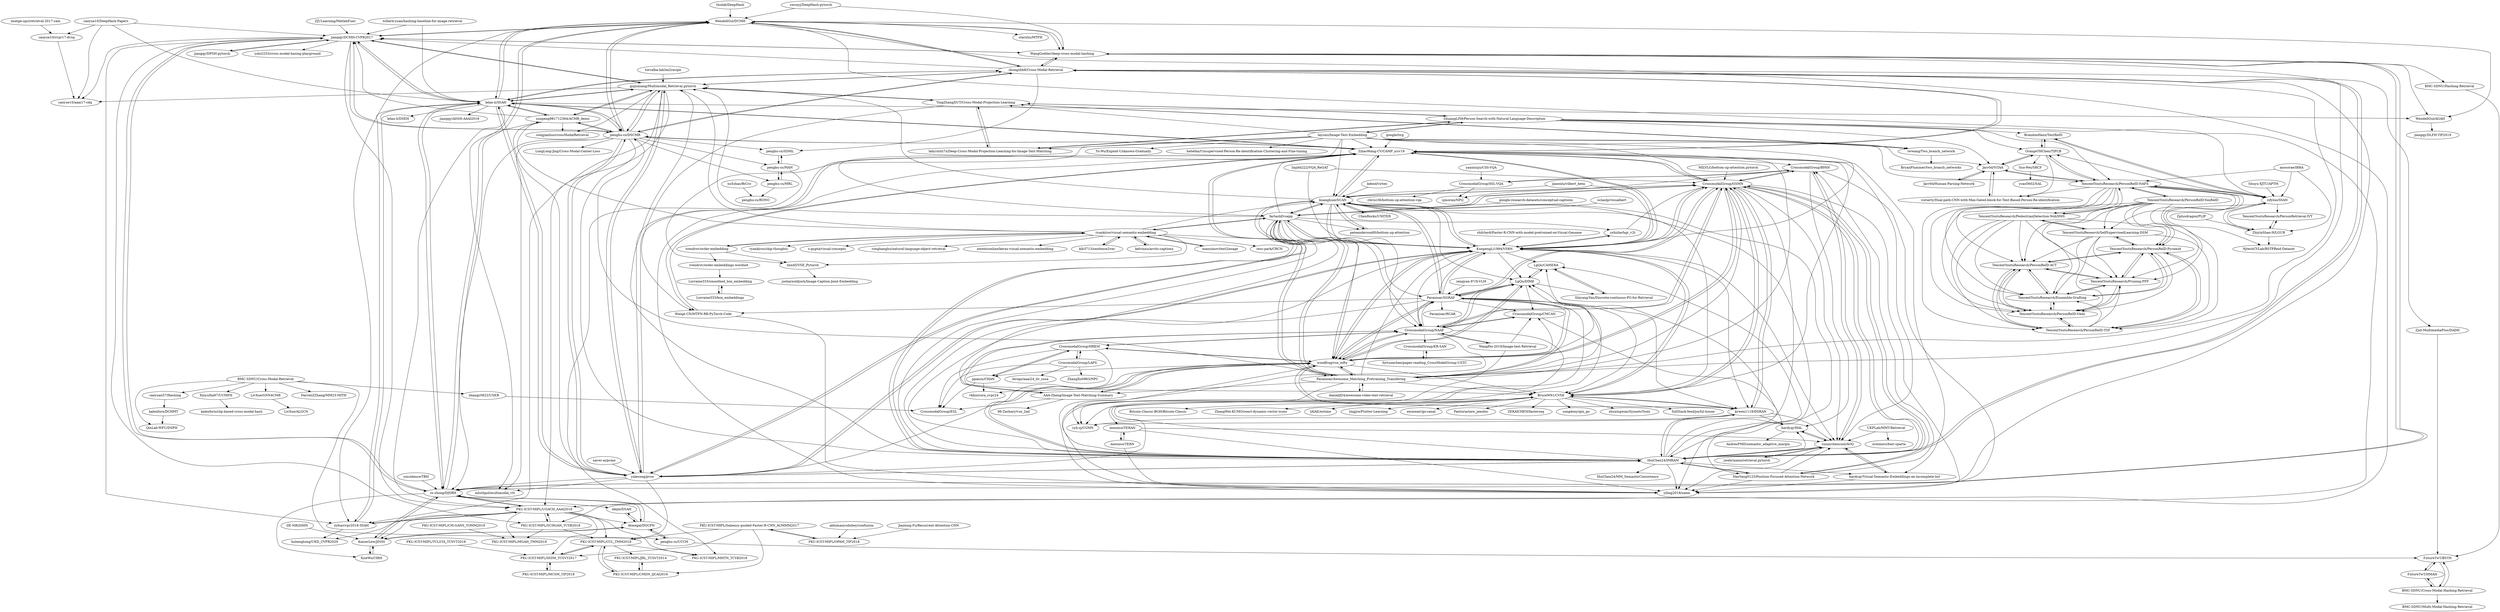 digraph G {
"WendellGul/DCMH" -> "jiangqy/DCMH-CVPR2017"
"WendellGul/DCMH" -> "WangGodder/deep-cross-modal-hashing"
"WendellGul/DCMH" -> "lelan-li/SSAH"
"WendellGul/DCMH" -> "zs-zhong/DJSRH"
"WendellGul/DCMH" -> "WendellGul/AGAH"
"WendellGul/DCMH" -> "zyfsa/cvpr2018-SSAH"
"WendellGul/DCMH" -> "starxliu/MTFH" ["e"=1]
"WendellGul/DCMH" -> "zhongzhh8/Cross-Modal-Retrieval"
"WendellGul/DCMH" -> "penghu-cs/DSCMR"
"WendellGul/DCMH" -> "PKU-ICST-MIPL/SCHGAN_TCYB2018"
"WendellGul/DCMH" -> "PKU-ICST-MIPL/UGACH_AAAI2018"
"abhimanyudubey/confusion" -> "PKU-ICST-MIPL/OPAM_TIP2018" ["e"=1]
"thulab/DeepHash" -> "WendellGul/DCMH" ["e"=1]
"lwwang/Two_branch_network" -> "BryanPlummer/two_branch_networks"
"lwwang/Two_branch_network" -> "YingZhangDUT/Cross-Modal-Projection-Learning"
"kuanghuei/SCAN" -> "fartashf/vsepp"
"kuanghuei/SCAN" -> "KunpengLi1994/VSRN"
"kuanghuei/SCAN" -> "CrossmodalGroup/GSMN"
"kuanghuei/SCAN" -> "Paranioar/SGRAF"
"kuanghuei/SCAN" -> "Paranioar/Awesome_Matching_Pretraining_Transfering"
"kuanghuei/SCAN" -> "woodfrog/vse_infty"
"kuanghuei/SCAN" -> "peteanderson80/bottom-up-attention" ["e"=1]
"kuanghuei/SCAN" -> "ZihaoWang-CV/CAMP_iccv19"
"kuanghuei/SCAN" -> "HuiChen24/IMRAM"
"kuanghuei/SCAN" -> "BruceW91/CVSE"
"kuanghuei/SCAN" -> "gujiuxiang/Multimodal_Retrieval.pytorch"
"kuanghuei/SCAN" -> "CrossmodalGroup/NAAF"
"kuanghuei/SCAN" -> "HaoYang0123/Position-Focused-Attention-Network"
"kuanghuei/SCAN" -> "LgQu/DIME"
"kuanghuei/SCAN" -> "ChenRocks/UNITER" ["e"=1]
"google/tirg" -> "ZihaoWang-CV/CAMP_iccv19" ["e"=1]
"willard-yuan/hashing-baseline-for-image-retrieval" -> "jiangqy/DCMH-CVPR2017" ["e"=1]
"willard-yuan/hashing-baseline-for-image-retrieval" -> "lelan-li/SSAH" ["e"=1]
"layumi/Image-Text-Embedding" -> "ShuangLI59/Person-Search-with-Natural-Language-Description"
"layumi/Image-Text-Embedding" -> "YingZhangDUT/Cross-Modal-Projection-Learning"
"layumi/Image-Text-Embedding" -> "Jarr0d/ViTAA"
"layumi/Image-Text-Embedding" -> "kuanghuei/SCAN"
"layumi/Image-Text-Embedding" -> "TencentYoutuResearch/PersonReID-NAFS"
"layumi/Image-Text-Embedding" -> "ZihaoWang-CV/CAMP_iccv19"
"layumi/Image-Text-Embedding" -> "lwwang/Two_branch_network"
"layumi/Image-Text-Embedding" -> "fartashf/vsepp"
"layumi/Image-Text-Embedding" -> "Yu-Wu/Exploit-Unknown-Gradually" ["e"=1]
"layumi/Image-Text-Embedding" -> "hehefan/Unsupervised-Person-Re-identification-Clustering-and-Fine-tuning" ["e"=1]
"layumi/Image-Text-Embedding" -> "linxd5/VSE_Pytorch"
"layumi/Image-Text-Embedding" -> "labyrinth7x/Deep-Cross-Modal-Projection-Learning-for-Image-Text-Matching"
"layumi/Image-Text-Embedding" -> "CrossmodalGroup/GSMN"
"layumi/Image-Text-Embedding" -> "KunpengLi1994/VSRN"
"lelan-li/SSAH" -> "zyfsa/cvpr2018-SSAH"
"lelan-li/SSAH" -> "jiangqy/DCMH-CVPR2017"
"lelan-li/SSAH" -> "gujiuxiang/Multimodal_Retrieval.pytorch"
"lelan-li/SSAH" -> "WendellGul/DCMH"
"lelan-li/SSAH" -> "zhongzhh8/Cross-Modal-Retrieval"
"lelan-li/SSAH" -> "zs-zhong/DJSRH"
"lelan-li/SSAH" -> "PKU-ICST-MIPL/UGACH_AAAI2018"
"lelan-li/SSAH" -> "penghu-cs/DSCMR"
"lelan-li/SSAH" -> "yalesong/pvse"
"lelan-li/SSAH" -> "lelan-li/DSEH" ["e"=1]
"lelan-li/SSAH" -> "jiangqy/ADSH-AAAI2018" ["e"=1]
"lelan-li/SSAH" -> "WendellGul/AGAH"
"lelan-li/SSAH" -> "ZihaoWang-CV/CAMP_iccv19"
"lelan-li/SSAH" -> "sunpeng981712364/ACMR_demo"
"PKU-ICST-MIPL/SCHGAN_TCYB2018" -> "PKU-ICST-MIPL/MGAH_TMM2019"
"PKU-ICST-MIPL/SCHGAN_TCYB2018" -> "PKU-ICST-MIPL/UGACH_AAAI2018"
"PKU-ICST-MIPL/SCHGAN_TCYB2018" -> "PKU-ICST-MIPL/CCL_TMM2018"
"google-research-datasets/conceptual-captions" -> "fartashf/vsepp" ["e"=1]
"yalesong/pvse" -> "HuiChen24/IMRAM"
"yalesong/pvse" -> "penghu-cs/DSCMR"
"yalesong/pvse" -> "lelan-li/SSAH"
"yalesong/pvse" -> "fartashf/vsepp"
"yalesong/pvse" -> "niluthpol/multimodal_vtt" ["e"=1]
"yalesong/pvse" -> "KunpengLi1994/VSRN"
"yalesong/pvse" -> "ZihaoWang-CV/CAMP_iccv19"
"yalesong/pvse" -> "gujiuxiang/Multimodal_Retrieval.pytorch"
"yalesong/pvse" -> "zs-zhong/DJSRH"
"yalesong/pvse" -> "PKU-ICST-MIPL/CCL_TMM2018"
"yalesong/pvse" -> "woodfrog/vse_infty"
"yalesong/pvse" -> "BruceW91/CVSE"
"PKU-ICST-MIPL/OPAM_TIP2018" -> "PKU-ICST-MIPL/Saliency-guided-Faster-R-CNN_ACMMM2017"
"jiangqy/DPSH-pytorch" -> "jiangqy/DCMH-CVPR2017" ["e"=1]
"sunpeng981712364/ACMR_demo" -> "gujiuxiang/Multimodal_Retrieval.pytorch"
"sunpeng981712364/ACMR_demo" -> "penghu-cs/DSCMR"
"sunpeng981712364/ACMR_demo" -> "congjianluo/crossModalRetrieval"
"sunpeng981712364/ACMR_demo" -> "lelan-li/SSAH"
"sunpeng981712364/ACMR_demo" -> "niluthpol/multimodal_vtt" ["e"=1]
"sunpeng981712364/ACMR_demo" -> "jiangqy/DCMH-CVPR2017"
"sunpeng981712364/ACMR_demo" -> "yalesong/pvse"
"YingZhangDUT/Cross-Modal-Projection-Learning" -> "labyrinth7x/Deep-Cross-Modal-Projection-Learning-for-Image-Text-Matching"
"YingZhangDUT/Cross-Modal-Projection-Learning" -> "ShuangLI59/Person-Search-with-Natural-Language-Description"
"YingZhangDUT/Cross-Modal-Projection-Learning" -> "gujiuxiang/Multimodal_Retrieval.pytorch"
"YingZhangDUT/Cross-Modal-Projection-Learning" -> "lwwang/Two_branch_network"
"YingZhangDUT/Cross-Modal-Projection-Learning" -> "Wangt-CN/MTFN-RR-PyTorch-Code"
"penghu-cs/SDML" -> "penghu-cs/MAN"
"labyrinth7x/Deep-Cross-Modal-Projection-Learning-for-Image-Text-Matching" -> "YingZhangDUT/Cross-Modal-Projection-Learning"
"labyrinth7x/Deep-Cross-Modal-Projection-Learning-for-Image-Text-Matching" -> "ShuangLI59/Person-Search-with-Natural-Language-Description"
"gujiuxiang/Multimodal_Retrieval.pytorch" -> "lelan-li/SSAH"
"gujiuxiang/Multimodal_Retrieval.pytorch" -> "sunpeng981712364/ACMR_demo"
"gujiuxiang/Multimodal_Retrieval.pytorch" -> "penghu-cs/DSCMR"
"gujiuxiang/Multimodal_Retrieval.pytorch" -> "zhongzhh8/Cross-Modal-Retrieval"
"gujiuxiang/Multimodal_Retrieval.pytorch" -> "jiangqy/DCMH-CVPR2017"
"gujiuxiang/Multimodal_Retrieval.pytorch" -> "YingZhangDUT/Cross-Modal-Projection-Learning"
"gujiuxiang/Multimodal_Retrieval.pytorch" -> "caoyue10/aaai17-cdq"
"gujiuxiang/Multimodal_Retrieval.pytorch" -> "zyfsa/cvpr2018-SSAH"
"gujiuxiang/Multimodal_Retrieval.pytorch" -> "yalesong/pvse"
"gujiuxiang/Multimodal_Retrieval.pytorch" -> "HuiChen24/IMRAM"
"gujiuxiang/Multimodal_Retrieval.pytorch" -> "congjianluo/crossModalRetrieval"
"gujiuxiang/Multimodal_Retrieval.pytorch" -> "PKU-ICST-MIPL/UGACH_AAAI2018"
"PKU-ICST-MIPL/UGACH_AAAI2018" -> "PKU-ICST-MIPL/SCHGAN_TCYB2018"
"PKU-ICST-MIPL/UGACH_AAAI2018" -> "huhengtong/UKD_CVPR2020"
"PKU-ICST-MIPL/UGACH_AAAI2018" -> "PKU-ICST-MIPL/MGAH_TMM2019"
"PKU-ICST-MIPL/UGACH_AAAI2018" -> "KaiserLew/JDSH"
"PKU-ICST-MIPL/UGACH_AAAI2018" -> "zyfsa/cvpr2018-SSAH"
"PKU-ICST-MIPL/UGACH_AAAI2018" -> "Atmegal/DGCPN"
"PKU-ICST-MIPL/UGACH_AAAI2018" -> "PKU-ICST-MIPL/SSDH_TCSVT2017"
"PKU-ICST-MIPL/UGACH_AAAI2018" -> "zs-zhong/DJSRH"
"PKU-ICST-MIPL/UGACH_AAAI2018" -> "PKU-ICST-MIPL/CCL_TMM2018"
"PKU-ICST-MIPL/UGACH_AAAI2018" -> "PKU-ICST-MIPL/MHTN_TCYB2018"
"penghu-cs/MAN" -> "penghu-cs/SDML"
"penghu-cs/MAN" -> "PKU-ICST-MIPL/MHTN_TCYB2018"
"penghu-cs/MAN" -> "penghu-cs/MRL"
"hardyqr/Visual-Semantic-Embeddings-an-incomplete-list" -> "sunnychencool/AOQ"
"hardyqr/Visual-Semantic-Embeddings-an-incomplete-list" -> "yiling2018/saem"
"penghu-cs/DSCMR" -> "zhongzhh8/Cross-Modal-Retrieval"
"penghu-cs/DSCMR" -> "penghu-cs/SDML"
"penghu-cs/DSCMR" -> "penghu-cs/MAN"
"penghu-cs/DSCMR" -> "ZihaoWang-CV/CAMP_iccv19"
"penghu-cs/DSCMR" -> "lelan-li/SSAH"
"penghu-cs/DSCMR" -> "gujiuxiang/Multimodal_Retrieval.pytorch"
"penghu-cs/DSCMR" -> "penghu-cs/MRL"
"penghu-cs/DSCMR" -> "sunpeng981712364/ACMR_demo"
"penghu-cs/DSCMR" -> "yalesong/pvse"
"penghu-cs/DSCMR" -> "zs-zhong/DJSRH"
"penghu-cs/DSCMR" -> "jiangqy/DCMH-CVPR2017"
"penghu-cs/DSCMR" -> "HuiChen24/IMRAM"
"penghu-cs/DSCMR" -> "WendellGul/DCMH"
"penghu-cs/DSCMR" -> "LongLong-Jing/Cross-Modal-Center-Loss"
"penghu-cs/DSCMR" -> "niluthpol/multimodal_vtt" ["e"=1]
"Lorraine333/box_embeddings" -> "Lorraine333/smoothed_box_embedding"
"Lorraine333/smoothed_box_embedding" -> "Lorraine333/box_embeddings"
"zyfsa/cvpr2018-SSAH" -> "lelan-li/SSAH"
"zyfsa/cvpr2018-SSAH" -> "huhengtong/UKD_CVPR2020"
"zyfsa/cvpr2018-SSAH" -> "PKU-ICST-MIPL/UGACH_AAAI2018"
"HaoYang0123/Position-Focused-Attention-Network" -> "yiling2018/saem"
"HaoYang0123/Position-Focused-Attention-Network" -> "sunnychencool/AOQ"
"HaoYang0123/Position-Focused-Attention-Network" -> "CrossmodalGroup/BFAN"
"HaoYang0123/Position-Focused-Attention-Network" -> "CrossmodalGroup/GSMN"
"HaoYang0123/Position-Focused-Attention-Network" -> "HuiChen24/IMRAM"
"PKU-ICST-MIPL/JRL_TCSVT2014" -> "PKU-ICST-MIPL/CMDN_IJCAI2016"
"PKU-ICST-MIPL/Saliency-guided-Faster-R-CNN_ACMMM2017" -> "PKU-ICST-MIPL/CCL_TMM2018"
"PKU-ICST-MIPL/Saliency-guided-Faster-R-CNN_ACMMM2017" -> "PKU-ICST-MIPL/SSDH_TCSVT2017"
"PKU-ICST-MIPL/Saliency-guided-Faster-R-CNN_ACMMM2017" -> "PKU-ICST-MIPL/OPAM_TIP2018"
"PKU-ICST-MIPL/Saliency-guided-Faster-R-CNN_ACMMM2017" -> "PKU-ICST-MIPL/CMDN_IJCAI2016"
"PKU-ICST-MIPL/SSDH_TCSVT2017" -> "PKU-ICST-MIPL/CCL_TMM2018"
"PKU-ICST-MIPL/SSDH_TCSVT2017" -> "PKU-ICST-MIPL/MCSM_TIP2018"
"PKU-ICST-MIPL/CMDN_IJCAI2016" -> "PKU-ICST-MIPL/JRL_TCSVT2014"
"PKU-ICST-MIPL/CMDN_IJCAI2016" -> "PKU-ICST-MIPL/CCL_TMM2018"
"PKU-ICST-MIPL/CCL_TMM2018" -> "PKU-ICST-MIPL/CMDN_IJCAI2016"
"PKU-ICST-MIPL/CCL_TMM2018" -> "PKU-ICST-MIPL/SSDH_TCSVT2017"
"PKU-ICST-MIPL/CCL_TMM2018" -> "PKU-ICST-MIPL/MHTN_TCYB2018"
"PKU-ICST-MIPL/CCL_TMM2018" -> "PKU-ICST-MIPL/JRL_TCSVT2014"
"PKU-ICST-MIPL/TCLSTA_TCSVT2018" -> "PKU-ICST-MIPL/SSDH_TCSVT2017"
"PKU-ICST-MIPL/MCSM_TIP2018" -> "PKU-ICST-MIPL/SSDH_TCSVT2017"
"PKU-ICST-MIPL/CM-GANS_TOMM2019" -> "PKU-ICST-MIPL/MGAH_TMM2019"
"swuxyj/DeepHash-pytorch" -> "WangGodder/deep-cross-modal-hashing" ["e"=1]
"swuxyj/DeepHash-pytorch" -> "WendellGul/DCMH" ["e"=1]
"ChenRocks/UNITER" -> "kuanghuei/SCAN" ["e"=1]
"kdexd/virtex" -> "kuanghuei/SCAN" ["e"=1]
"danieljf24/awesome-video-text-retrieval" -> "Paranioar/Awesome_Matching_Pretraining_Transfering" ["e"=1]
"HuiChen24/IMRAM" -> "ZihaoWang-CV/CAMP_iccv19"
"HuiChen24/IMRAM" -> "sunnychencool/AOQ"
"HuiChen24/IMRAM" -> "hardyqr/HAL"
"HuiChen24/IMRAM" -> "hardyqr/Visual-Semantic-Embeddings-an-incomplete-list"
"HuiChen24/IMRAM" -> "woodfrog/vse_infty"
"HuiChen24/IMRAM" -> "BruceW91/CVSE"
"HuiChen24/IMRAM" -> "HuiChen24/MM_SemanticConsistency"
"HuiChen24/IMRAM" -> "yiling2018/saem"
"HuiChen24/IMRAM" -> "HaoYang0123/Position-Focused-Attention-Network"
"HuiChen24/IMRAM" -> "LgQu/DIME"
"HuiChen24/IMRAM" -> "kywen1119/DSRAN"
"HuiChen24/IMRAM" -> "LgQu/CAMERA"
"HuiChen24/IMRAM" -> "yalesong/pvse"
"HuiChen24/IMRAM" -> "zhongzhh8/Cross-Modal-Retrieval"
"HuiChen24/IMRAM" -> "CrossmodalGroup/GSMN"
"CrossmodalGroup/SSL-VQA" -> "CrossmodalGroup/BFAN"
"CrossmodalGroup/SSL-VQA" -> "sjmoran/NPQ"
"CrossmodalGroup/SSL-VQA" -> "chrisc36/bottom-up-attention-vqa" ["e"=1]
"linjieli222/VQA_ReGAT" -> "CrossmodalGroup/GSMN" ["e"=1]
"linjieli222/VQA_ReGAT" -> "KunpengLi1994/VSRN" ["e"=1]
"BruceW91/CVSE" -> "songdony/gin_go" ["e"=1]
"BruceW91/CVSE" -> "zhuxingwan/SynsetsTools" ["e"=1]
"BruceW91/CVSE" -> "fullStack-feed/joyful-house" ["e"=1]
"BruceW91/CVSE" -> "Bitcoin-Classic-BGH/Bitcoin-Classic" ["e"=1]
"BruceW91/CVSE" -> "kywen1119/DSRAN"
"BruceW91/CVSE" -> "ZhangWei-KUMO/react-dynamic-vector-icons" ["e"=1]
"BruceW91/CVSE" -> "IAIAE/estime" ["e"=1]
"BruceW91/CVSE" -> "lingjye/Flutter-Learning" ["e"=1]
"BruceW91/CVSE" -> "CrossmodalGroup/GSMN"
"BruceW91/CVSE" -> "emmeair/go-canal" ["e"=1]
"BruceW91/CVSE" -> "Pantoria/new_jemdoc" ["e"=1]
"BruceW91/CVSE" -> "ZEKAICHEN/fasterseq" ["e"=1]
"BruceW91/CVSE" -> "KunpengLi1994/VSRN"
"CrossmodalGroup/BFAN" -> "CrossmodalGroup/SSL-VQA"
"CrossmodalGroup/BFAN" -> "sunnychencool/AOQ"
"CrossmodalGroup/BFAN" -> "yiling2018/saem"
"CrossmodalGroup/BFAN" -> "hardyqr/HAL"
"CrossmodalGroup/BFAN" -> "CrossmodalGroup/GSMN"
"CrossmodalGroup/BFAN" -> "sjmoran/NPQ"
"CrossmodalGroup/GSMN" -> "KunpengLi1994/VSRN"
"CrossmodalGroup/GSMN" -> "BruceW91/CVSE"
"CrossmodalGroup/GSMN" -> "CrossmodalGroup/BFAN"
"CrossmodalGroup/GSMN" -> "Paranioar/SGRAF"
"CrossmodalGroup/GSMN" -> "CrossmodalGroup/NAAF"
"CrossmodalGroup/GSMN" -> "kywen1119/DSRAN"
"CrossmodalGroup/GSMN" -> "kuanghuei/SCAN"
"CrossmodalGroup/GSMN" -> "woodfrog/vse_infty"
"CrossmodalGroup/GSMN" -> "ZihaoWang-CV/CAMP_iccv19"
"CrossmodalGroup/GSMN" -> "yiling2018/saem"
"CrossmodalGroup/GSMN" -> "HaoYang0123/Position-Focused-Attention-Network"
"CrossmodalGroup/GSMN" -> "sunnychencool/AOQ"
"CrossmodalGroup/GSMN" -> "HuiChen24/IMRAM"
"CrossmodalGroup/GSMN" -> "fartashf/vsepp"
"CrossmodalGroup/GSMN" -> "cyh-sj/CGMN"
"klb3713/sentence2vec" -> "ryankiros/visual-semantic-embedding" ["e"=1]
"mesnico/TERN" -> "mesnico/TERAN"
"mesnico/TERN" -> "yiling2018/saem"
"Wangt-CN/MTFN-RR-PyTorch-Code" -> "yiling2018/saem"
"Wangt-CN/MTFN-RR-PyTorch-Code" -> "ZihaoWang-CV/CAMP_iccv19"
"jiasenlu/vilbert_beta" -> "kuanghuei/SCAN" ["e"=1]
"jiasenlu/vilbert_beta" -> "KunpengLi1994/VSRN" ["e"=1]
"KunpengLi1994/VSRN" -> "CrossmodalGroup/GSMN"
"KunpengLi1994/VSRN" -> "kuanghuei/SCAN"
"KunpengLi1994/VSRN" -> "BruceW91/CVSE"
"KunpengLi1994/VSRN" -> "fartashf/vsepp"
"KunpengLi1994/VSRN" -> "woodfrog/vse_infty"
"KunpengLi1994/VSRN" -> "Paranioar/SGRAF"
"KunpengLi1994/VSRN" -> "LgQu/DIME"
"KunpengLi1994/VSRN" -> "kywen1119/DSRAN"
"KunpengLi1994/VSRN" -> "ZihaoWang-CV/CAMP_iccv19"
"KunpengLi1994/VSRN" -> "HuiChen24/IMRAM"
"KunpengLi1994/VSRN" -> "sunnychencool/AOQ"
"KunpengLi1994/VSRN" -> "yalesong/pvse"
"KunpengLi1994/VSRN" -> "cshizhe/hgr_v2t" ["e"=1]
"KunpengLi1994/VSRN" -> "CrossmodalGroup/NAAF"
"KunpengLi1994/VSRN" -> "LgQu/CAMERA"
"ZihaoWang-CV/CAMP_iccv19" -> "HuiChen24/IMRAM"
"ZihaoWang-CV/CAMP_iccv19" -> "penghu-cs/DSCMR"
"ZihaoWang-CV/CAMP_iccv19" -> "CrossmodalGroup/GSMN"
"ZihaoWang-CV/CAMP_iccv19" -> "sunnychencool/AOQ"
"ZihaoWang-CV/CAMP_iccv19" -> "yiling2018/saem"
"ZihaoWang-CV/CAMP_iccv19" -> "Wangt-CN/MTFN-RR-PyTorch-Code"
"ZihaoWang-CV/CAMP_iccv19" -> "KunpengLi1994/VSRN"
"ZihaoWang-CV/CAMP_iccv19" -> "BruceW91/CVSE"
"ZihaoWang-CV/CAMP_iccv19" -> "zhongzhh8/Cross-Modal-Retrieval"
"ZihaoWang-CV/CAMP_iccv19" -> "yalesong/pvse"
"ZihaoWang-CV/CAMP_iccv19" -> "CrossmodalGroup/BFAN"
"ZihaoWang-CV/CAMP_iccv19" -> "kuanghuei/SCAN"
"ZihaoWang-CV/CAMP_iccv19" -> "lelan-li/SSAH"
"ZihaoWang-CV/CAMP_iccv19" -> "hardyqr/Visual-Semantic-Embeddings-an-incomplete-list"
"MILVLG/bottom-up-attention.pytorch" -> "CrossmodalGroup/GSMN" ["e"=1]
"WendellGul/AGAH" -> "jiangqy/DLFH-TIP2019"
"zhongzhh8/Cross-Modal-Retrieval" -> "WangGodder/deep-cross-modal-hashing"
"zhongzhh8/Cross-Modal-Retrieval" -> "penghu-cs/DSCMR"
"zhongzhh8/Cross-Modal-Retrieval" -> "lelan-li/SSAH"
"zhongzhh8/Cross-Modal-Retrieval" -> "gujiuxiang/Multimodal_Retrieval.pytorch"
"zhongzhh8/Cross-Modal-Retrieval" -> "zs-zhong/DJSRH"
"zhongzhh8/Cross-Modal-Retrieval" -> "HuiChen24/IMRAM"
"zhongzhh8/Cross-Modal-Retrieval" -> "ZihaoWang-CV/CAMP_iccv19"
"zhongzhh8/Cross-Modal-Retrieval" -> "Zjut-MultimediaPlus/DADH"
"zhongzhh8/Cross-Modal-Retrieval" -> "jiangqy/DCMH-CVPR2017"
"zhongzhh8/Cross-Modal-Retrieval" -> "WendellGul/DCMH"
"zhongzhh8/Cross-Modal-Retrieval" -> "penghu-cs/SDML"
"WangGodder/deep-cross-modal-hashing" -> "WendellGul/DCMH"
"WangGodder/deep-cross-modal-hashing" -> "zhongzhh8/Cross-Modal-Retrieval"
"WangGodder/deep-cross-modal-hashing" -> "zs-zhong/DJSRH"
"WangGodder/deep-cross-modal-hashing" -> "BMC-SDNU/Hashing-Retrieval"
"WangGodder/deep-cross-modal-hashing" -> "jiangqy/DCMH-CVPR2017"
"WangGodder/deep-cross-modal-hashing" -> "WendellGul/AGAH"
"cshizhe/hgr_v2t" -> "CrossmodalGroup/GSMN" ["e"=1]
"cshizhe/hgr_v2t" -> "KunpengLi1994/VSRN" ["e"=1]
"uclanlp/visualbert" -> "fartashf/vsepp" ["e"=1]
"IIE-MR/DIHN" -> "KaiserLew/JDSH" ["e"=1]
"shilrley6/Faster-R-CNN-with-model-pretrained-on-Visual-Genome" -> "KunpengLi1994/VSRN" ["e"=1]
"sunnychencool/AOQ" -> "hardyqr/HAL"
"sunnychencool/AOQ" -> "CrossmodalGroup/BFAN"
"sunnychencool/AOQ" -> "hardyqr/Visual-Semantic-Embeddings-an-incomplete-list"
"sunnychencool/AOQ" -> "HuiChen24/IMRAM"
"sunnychencool/AOQ" -> "yiling2018/saem"
"sunnychencool/AOQ" -> "jwehrmann/retrieval.pytorch"
"mesnico/TERAN" -> "mesnico/TERN"
"mesnico/TERAN" -> "yiling2018/saem"
"mesnico/TERAN" -> "sunnychencool/AOQ"
"ymcidence/TBH" -> "zs-zhong/DJSRH" ["e"=1]
"hardyqr/HAL" -> "sunnychencool/AOQ"
"hardyqr/HAL" -> "AndresPMD/semantic_adaptive_margin" ["e"=1]
"WangFei-2019/Image-text-Retrieval" -> "yiling2018/saem"
"WangFei-2019/Image-text-Retrieval" -> "CrossmodalGroup/NAAF"
"WangFei-2019/Image-text-Retrieval" -> "CrossmodalGroup/CMCAN"
"jwehrmann/retrieval.pytorch" -> "sunnychencool/AOQ"
"zs-zhong/DJSRH" -> "KaiserLew/JDSH"
"zs-zhong/DJSRH" -> "Atmegal/DGCPN"
"zs-zhong/DJSRH" -> "WendellGul/DCMH"
"zs-zhong/DJSRH" -> "jiangqy/DCMH-CVPR2017"
"zs-zhong/DJSRH" -> "PKU-ICST-MIPL/UGACH_AAAI2018"
"zs-zhong/DJSRH" -> "WangGodder/deep-cross-modal-hashing"
"zs-zhong/DJSRH" -> "XizeWu/CIRH"
"zs-zhong/DJSRH" -> "idejie/DSAH"
"zs-zhong/DJSRH" -> "lelan-li/SSAH"
"Jarr0d/ViTAA" -> "voriarty/Dual-path-CNN-with-Max-Gated-block-for-Text-Based-Person-Re-identification"
"Jarr0d/ViTAA" -> "Jarr0d/Human-Parsing-Network"
"Jarr0d/ViTAA" -> "TencentYoutuResearch/PersonReID-NAFS"
"Jarr0d/ViTAA" -> "OrangeYHChen/TIPCB"
"Zjut-MultimediaPlus/DADH" -> "FutureTwT/BSTH"
"idejie/DSAH" -> "Atmegal/DGCPN"
"yanxinzju/CSS-VQA" -> "CrossmodalGroup/SSL-VQA" ["e"=1]
"Jarr0d/Human-Parsing-Network" -> "Jarr0d/ViTAA"
"voriarty/Dual-path-CNN-with-Max-Gated-block-for-Text-Based-Person-Re-identification" -> "Jarr0d/ViTAA"
"KaiserLew/JDSH" -> "Atmegal/DGCPN"
"KaiserLew/JDSH" -> "XizeWu/CIRH"
"KaiserLew/JDSH" -> "zs-zhong/DJSRH"
"kelvinxu/arctic-captions" -> "ryankiros/visual-semantic-embedding" ["e"=1]
"Paranioar/SGRAF" -> "woodfrog/vse_infty"
"Paranioar/SGRAF" -> "CrossmodalGroup/NAAF"
"Paranioar/SGRAF" -> "Paranioar/Awesome_Matching_Pretraining_Transfering"
"Paranioar/SGRAF" -> "CrossmodalGroup/GSMN"
"Paranioar/SGRAF" -> "LgQu/DIME"
"Paranioar/SGRAF" -> "BruceW91/CVSE"
"Paranioar/SGRAF" -> "kuanghuei/SCAN"
"Paranioar/SGRAF" -> "KunpengLi1994/VSRN"
"Paranioar/SGRAF" -> "HuiChen24/IMRAM"
"Paranioar/SGRAF" -> "kywen1119/DSRAN"
"Paranioar/SGRAF" -> "CrossmodalGroup/CMCAN"
"Paranioar/SGRAF" -> "Paranioar/RCAR"
"Paranioar/SGRAF" -> "cyh-sj/CGMN"
"Paranioar/SGRAF" -> "mesnico/TERAN"
"Paranioar/SGRAF" -> "Wangt-CN/MTFN-RR-PyTorch-Code"
"kywen1119/DSRAN" -> "BruceW91/CVSE"
"kywen1119/DSRAN" -> "sunnychencool/AOQ"
"kywen1119/DSRAN" -> "CrossmodalGroup/GSMN"
"kywen1119/DSRAN" -> "cyh-sj/CGMN"
"kywen1119/DSRAN" -> "woodfrog/vse_infty"
"kywen1119/DSRAN" -> "hardyqr/HAL"
"kywen1119/DSRAN" -> "HuiChen24/IMRAM"
"TencentYoutuResearch/PersonReID-YouReID" -> "TencentYoutuResearch/PersonReID-Pyramid"
"TencentYoutuResearch/PersonReID-YouReID" -> "TencentYoutuResearch/PersonReID-ACT"
"TencentYoutuResearch/PersonReID-YouReID" -> "TencentYoutuResearch/PersonReID-VAAL"
"TencentYoutuResearch/PersonReID-YouReID" -> "TencentYoutuResearch/Ensemble-Grafting"
"TencentYoutuResearch/PersonReID-YouReID" -> "TencentYoutuResearch/PersonReID-TSF"
"TencentYoutuResearch/PersonReID-YouReID" -> "TencentYoutuResearch/Pruning-PFF"
"TencentYoutuResearch/PersonReID-YouReID" -> "TencentYoutuResearch/SelfSupervisedLearning-DSM"
"TencentYoutuResearch/PersonReID-YouReID" -> "TencentYoutuResearch/PersonReID-NAFS"
"TencentYoutuResearch/PersonReID-YouReID" -> "TencentYoutuResearch/PedestrianDetection-NohNMS"
"TencentYoutuResearch/PersonReID-NAFS" -> "TencentYoutuResearch/Ensemble-Grafting"
"TencentYoutuResearch/PersonReID-NAFS" -> "TencentYoutuResearch/PersonReID-Pyramid"
"TencentYoutuResearch/PersonReID-NAFS" -> "TencentYoutuResearch/PersonReID-VAAL"
"TencentYoutuResearch/PersonReID-NAFS" -> "TencentYoutuResearch/PedestrianDetection-NohNMS"
"TencentYoutuResearch/PersonReID-NAFS" -> "TencentYoutuResearch/SelfSupervisedLearning-DSM"
"TencentYoutuResearch/PersonReID-NAFS" -> "zifyloo/SSAN"
"TencentYoutuResearch/PersonReID-NAFS" -> "TencentYoutuResearch/PersonReID-TSF"
"TencentYoutuResearch/PersonReID-NAFS" -> "TencentYoutuResearch/PersonReID-ACT"
"TencentYoutuResearch/PersonReID-NAFS" -> "voriarty/Dual-path-CNN-with-Max-Gated-block-for-Text-Based-Person-Re-identification"
"TencentYoutuResearch/PersonReID-NAFS" -> "TencentYoutuResearch/Pruning-PFF"
"TencentYoutuResearch/PersonReID-NAFS" -> "TencentYoutuResearch/PersonReID-YouReID"
"TencentYoutuResearch/PersonReID-NAFS" -> "OrangeYHChen/TIPCB"
"TencentYoutuResearch/PersonReID-NAFS" -> "Jarr0d/ViTAA"
"zifyloo/SSAN" -> "ZhiyinShao-H/LGUR"
"zifyloo/SSAN" -> "TencentYoutuResearch/PersonReID-NAFS"
"zifyloo/SSAN" -> "TencentYoutuResearch/PersonRetrieval-IVT"
"zifyloo/SSAN" -> "OrangeYHChen/TIPCB"
"zifyloo/SSAN" -> "NjtechCVLab/RSTPReid-Dataset"
"zifyloo/SSAN" -> "BrandonHanx/TextReID"
"woodfrog/vse_infty" -> "CrossmodalGroup/NAAF"
"woodfrog/vse_infty" -> "Paranioar/SGRAF"
"woodfrog/vse_infty" -> "LgQu/DIME"
"woodfrog/vse_infty" -> "KunpengLi1994/VSRN"
"woodfrog/vse_infty" -> "LgQu/CAMERA"
"woodfrog/vse_infty" -> "CrossmodalGroup/GSMN"
"woodfrog/vse_infty" -> "Paranioar/Awesome_Matching_Pretraining_Transfering"
"woodfrog/vse_infty" -> "CrossmodalGroup/CMCAN"
"woodfrog/vse_infty" -> "AAA-Zheng/Image-Text-Matching-Summary"
"woodfrog/vse_infty" -> "HuiChen24/IMRAM"
"woodfrog/vse_infty" -> "ppanzx/CHAN"
"woodfrog/vse_infty" -> "kywen1119/DSRAN"
"woodfrog/vse_infty" -> "CrossmodalGroup/HREM"
"woodfrog/vse_infty" -> "BruceW91/CVSE"
"woodfrog/vse_infty" -> "cyh-sj/CGMN"
"Paranioar/Awesome_Matching_Pretraining_Transfering" -> "Paranioar/SGRAF"
"Paranioar/Awesome_Matching_Pretraining_Transfering" -> "woodfrog/vse_infty"
"Paranioar/Awesome_Matching_Pretraining_Transfering" -> "kuanghuei/SCAN"
"Paranioar/Awesome_Matching_Pretraining_Transfering" -> "CrossmodalGroup/GSMN"
"Paranioar/Awesome_Matching_Pretraining_Transfering" -> "LgQu/DIME"
"Paranioar/Awesome_Matching_Pretraining_Transfering" -> "AAA-Zheng/Image-Text-Matching-Summary"
"Paranioar/Awesome_Matching_Pretraining_Transfering" -> "BruceW91/CVSE"
"Paranioar/Awesome_Matching_Pretraining_Transfering" -> "KunpengLi1994/VSRN"
"Paranioar/Awesome_Matching_Pretraining_Transfering" -> "danieljf24/awesome-video-text-retrieval" ["e"=1]
"Paranioar/Awesome_Matching_Pretraining_Transfering" -> "fartashf/vsepp"
"Paranioar/Awesome_Matching_Pretraining_Transfering" -> "zhongzhh8/Cross-Modal-Retrieval"
"Paranioar/Awesome_Matching_Pretraining_Transfering" -> "WangGodder/deep-cross-modal-hashing"
"Paranioar/Awesome_Matching_Pretraining_Transfering" -> "ZihaoWang-CV/CAMP_iccv19"
"Paranioar/Awesome_Matching_Pretraining_Transfering" -> "penghu-cs/DSCMR"
"Paranioar/Awesome_Matching_Pretraining_Transfering" -> "HuiChen24/IMRAM"
"naver-ai/pcme" -> "yalesong/pvse" ["e"=1]
"penghu-cs/MRL" -> "penghu-cs/MAN"
"penghu-cs/MRL" -> "penghu-cs/RONO"
"Shiyang-Yan/Discrete-continous-PG-for-Retrieval" -> "LgQu/CAMERA"
"LgQu/DIME" -> "LgQu/CAMERA"
"LgQu/DIME" -> "woodfrog/vse_infty"
"LgQu/DIME" -> "CrossmodalGroup/CMCAN"
"LgQu/DIME" -> "Paranioar/SGRAF"
"LgQu/DIME" -> "Shiyang-Yan/Discrete-continous-PG-for-Retrieval"
"LgQu/DIME" -> "CrossmodalGroup/NAAF"
"LgQu/CAMERA" -> "LgQu/DIME"
"LgQu/CAMERA" -> "Shiyang-Yan/Discrete-continous-PG-for-Retrieval"
"BrandonHanx/TextReID" -> "OrangeYHChen/TIPCB"
"BrandonHanx/TextReID" -> "zifyloo/SSAN"
"UKPLab/MMT-Retrieval" -> "nreimers/beir-sparta"
"UKPLab/MMT-Retrieval" -> "sunnychencool/AOQ"
"OrangeYHChen/TIPCB" -> "BrandonHanx/TextReID"
"OrangeYHChen/TIPCB" -> "TencentYoutuResearch/PersonReID-NAFS"
"OrangeYHChen/TIPCB" -> "voriarty/Dual-path-CNN-with-Max-Gated-block-for-Text-Based-Person-Re-identification"
"OrangeYHChen/TIPCB" -> "Suo-Wei/SRCF"
"OrangeYHChen/TIPCB" -> "Jarr0d/ViTAA"
"Atmegal/DGCPN" -> "KaiserLew/JDSH"
"Atmegal/DGCPN" -> "idejie/DSAH"
"Atmegal/DGCPN" -> "penghu-cs/UCCH"
"Atmegal/DGCPN" -> "zs-zhong/DJSRH"
"TencentYoutuResearch/PersonReID-Pyramid" -> "TencentYoutuResearch/Ensemble-Grafting"
"TencentYoutuResearch/PersonReID-Pyramid" -> "TencentYoutuResearch/Pruning-PFF"
"TencentYoutuResearch/PersonReID-Pyramid" -> "TencentYoutuResearch/PersonReID-VAAL"
"TencentYoutuResearch/PersonReID-Pyramid" -> "TencentYoutuResearch/PersonReID-TSF"
"TencentYoutuResearch/PersonReID-Pyramid" -> "TencentYoutuResearch/PersonReID-ACT"
"TencentYoutuResearch/PersonReID-Pyramid" -> "TencentYoutuResearch/SelfSupervisedLearning-DSM"
"TencentYoutuResearch/Ensemble-Grafting" -> "TencentYoutuResearch/Pruning-PFF"
"TencentYoutuResearch/Ensemble-Grafting" -> "TencentYoutuResearch/PersonReID-VAAL"
"TencentYoutuResearch/Ensemble-Grafting" -> "TencentYoutuResearch/PersonReID-Pyramid"
"TencentYoutuResearch/Ensemble-Grafting" -> "TencentYoutuResearch/PersonReID-ACT"
"TencentYoutuResearch/PedestrianDetection-NohNMS" -> "TencentYoutuResearch/Ensemble-Grafting"
"TencentYoutuResearch/PedestrianDetection-NohNMS" -> "TencentYoutuResearch/PersonReID-VAAL"
"TencentYoutuResearch/PedestrianDetection-NohNMS" -> "TencentYoutuResearch/PersonReID-Pyramid"
"TencentYoutuResearch/PedestrianDetection-NohNMS" -> "TencentYoutuResearch/PersonReID-TSF"
"TencentYoutuResearch/PedestrianDetection-NohNMS" -> "TencentYoutuResearch/SelfSupervisedLearning-DSM"
"TencentYoutuResearch/PedestrianDetection-NohNMS" -> "TencentYoutuResearch/PersonReID-ACT"
"TencentYoutuResearch/PedestrianDetection-NohNMS" -> "TencentYoutuResearch/Pruning-PFF"
"TencentYoutuResearch/PedestrianDetection-NohNMS" -> "TencentYoutuResearch/PersonReID-NAFS"
"TencentYoutuResearch/PersonReID-ACT" -> "TencentYoutuResearch/PersonReID-VAAL"
"TencentYoutuResearch/PersonReID-ACT" -> "TencentYoutuResearch/Ensemble-Grafting"
"TencentYoutuResearch/PersonReID-ACT" -> "TencentYoutuResearch/Pruning-PFF"
"TencentYoutuResearch/PersonReID-ACT" -> "TencentYoutuResearch/PersonReID-TSF"
"TencentYoutuResearch/PersonReID-ACT" -> "TencentYoutuResearch/PersonReID-Pyramid"
"TencentYoutuResearch/Pruning-PFF" -> "TencentYoutuResearch/Ensemble-Grafting"
"TencentYoutuResearch/Pruning-PFF" -> "TencentYoutuResearch/PersonReID-ACT"
"TencentYoutuResearch/Pruning-PFF" -> "TencentYoutuResearch/PersonReID-VAAL"
"TencentYoutuResearch/Pruning-PFF" -> "TencentYoutuResearch/PersonReID-Pyramid"
"TencentYoutuResearch/SelfSupervisedLearning-DSM" -> "TencentYoutuResearch/Ensemble-Grafting"
"TencentYoutuResearch/SelfSupervisedLearning-DSM" -> "TencentYoutuResearch/Pruning-PFF"
"TencentYoutuResearch/SelfSupervisedLearning-DSM" -> "TencentYoutuResearch/PersonReID-ACT"
"TencentYoutuResearch/SelfSupervisedLearning-DSM" -> "TencentYoutuResearch/PersonReID-Pyramid"
"TencentYoutuResearch/SelfSupervisedLearning-DSM" -> "TencentYoutuResearch/PersonReID-VAAL"
"TencentYoutuResearch/SelfSupervisedLearning-DSM" -> "TencentYoutuResearch/PersonReID-TSF"
"TencentYoutuResearch/SelfSupervisedLearning-DSM" -> "TencentYoutuResearch/PedestrianDetection-NohNMS"
"TencentYoutuResearch/PersonReID-TSF" -> "TencentYoutuResearch/PersonReID-VAAL"
"TencentYoutuResearch/PersonReID-TSF" -> "TencentYoutuResearch/Ensemble-Grafting"
"TencentYoutuResearch/PersonReID-TSF" -> "TencentYoutuResearch/PersonReID-ACT"
"TencentYoutuResearch/PersonReID-TSF" -> "TencentYoutuResearch/PersonReID-Pyramid"
"TencentYoutuResearch/PersonReID-TSF" -> "TencentYoutuResearch/Pruning-PFF"
"TencentYoutuResearch/PersonReID-VAAL" -> "TencentYoutuResearch/Ensemble-Grafting"
"TencentYoutuResearch/PersonReID-VAAL" -> "TencentYoutuResearch/PersonReID-TSF"
"TencentYoutuResearch/PersonReID-VAAL" -> "TencentYoutuResearch/PersonReID-ACT"
"TencentYoutuResearch/PersonReID-VAAL" -> "TencentYoutuResearch/Pruning-PFF"
"CrossmodalGroup/NAAF" -> "woodfrog/vse_infty"
"CrossmodalGroup/NAAF" -> "CrossmodalGroup/CMCAN"
"CrossmodalGroup/NAAF" -> "Paranioar/SGRAF"
"CrossmodalGroup/NAAF" -> "CrossmodalGroup/GSMN"
"CrossmodalGroup/NAAF" -> "WangFei-2019/Image-text-Retrieval"
"CrossmodalGroup/NAAF" -> "LgQu/DIME"
"CrossmodalGroup/NAAF" -> "AAA-Zheng/Image-Text-Matching-Summary"
"CrossmodalGroup/NAAF" -> "CrossmodalGroup/HREM"
"CrossmodalGroup/NAAF" -> "yiling2018/saem"
"CrossmodalGroup/NAAF" -> "CrossmodalGroup/ER-SAN"
"CrossmodalGroup/NAAF" -> "cyh-sj/CGMN"
"mansimov/text2image" -> "ryankiros/visual-semantic-embedding" ["e"=1]
"ryankiros/visual-semantic-embedding" -> "fartashf/vsepp"
"ryankiros/visual-semantic-embedding" -> "ivendrov/order-embedding"
"ryankiros/visual-semantic-embedding" -> "linxd5/VSE_Pytorch"
"ryankiros/visual-semantic-embedding" -> "kelvinxu/arctic-captions" ["e"=1]
"ryankiros/visual-semantic-embedding" -> "cesc-park/CRCN"
"ryankiros/visual-semantic-embedding" -> "gujiuxiang/Multimodal_Retrieval.pytorch"
"ryankiros/visual-semantic-embedding" -> "ryankiros/skip-thoughts" ["e"=1]
"ryankiros/visual-semantic-embedding" -> "mansimov/text2image" ["e"=1]
"ryankiros/visual-semantic-embedding" -> "s-gupta/visual-concepts" ["e"=1]
"ryankiros/visual-semantic-embedding" -> "ronghanghu/natural-language-object-retrieval" ["e"=1]
"ryankiros/visual-semantic-embedding" -> "kuanghuei/SCAN"
"ryankiros/visual-semantic-embedding" -> "KunpengLi1994/VSRN"
"ryankiros/visual-semantic-embedding" -> "sunpeng981712364/ACMR_demo"
"ryankiros/visual-semantic-embedding" -> "awentzonline/keras-visual-semantic-embedding"
"ryankiros/visual-semantic-embedding" -> "klb3713/sentence2vec" ["e"=1]
"penghu-cs/UCCH" -> "Atmegal/DGCPN"
"penghu-cs/UCCH" -> "FutureTwT/BSTH"
"zengyan-97/X-VLM" -> "Paranioar/SGRAF" ["e"=1]
"BMC-SDNU/Hashing-Retrieval" -> "FutureTwT/BSTH"
"ivendrov/order-embedding" -> "ivendrov/order-embeddings-wordnet"
"ivendrov/order-embedding" -> "ryankiros/visual-semantic-embedding"
"ivendrov/order-embedding" -> "linxd5/VSE_Pytorch"
"FutureTwT/HMAH" -> "FutureTwT/BSTH"
"FutureTwT/HMAH" -> "BMC-SDNU/Cross-Modal-Hashing-Retrieval"
"LivXue/GNN4CMR" -> "LivXue/ALGCN"
"XizeWu/CIRH" -> "KaiserLew/JDSH"
"CrossmodalGroup/CMCAN" -> "CrossmodalGroup/NAAF"
"CrossmodalGroup/CMCAN" -> "yiling2018/saem"
"BMC-SDNU/Cross-Modal-Hashing-Retrieval" -> "FutureTwT/BSTH"
"BMC-SDNU/Cross-Modal-Hashing-Retrieval" -> "BMC-SDNU/Multi-Modal-Hashing-Retrieval"
"BMC-SDNU/Cross-Modal-Hashing-Retrieval" -> "FutureTwT/HMAH"
"CrossmodalGroup/ER-SAN" -> "fortunechen/paper-reading_CrossModelGroup-USTC"
"kalenforn/DCHMT" -> "QinLab-WFU/DSPH"
"ivendrov/order-embeddings-wordnet" -> "Lorraine333/smoothed_box_embedding"
"ZhiyinShao-H/LGUR" -> "TencentYoutuResearch/PersonRetrieval-IVT"
"ZhiyinShao-H/LGUR" -> "zifyloo/SSAN"
"ZhiyinShao-H/LGUR" -> "NjtechCVLab/RSTPReid-Dataset"
"imatge-upc/retrieval-2017-cam" -> "caoyue10/cvpr17-dvsq" ["e"=1]
"TencentYoutuResearch/PersonRetrieval-IVT" -> "ZhiyinShao-H/LGUR"
"AAA-Zheng/Image-Text-Matching-Summary" -> "woodfrog/vse_infty"
"AAA-Zheng/Image-Text-Matching-Summary" -> "CrossmodalGroup/NAAF"
"AAA-Zheng/Image-Text-Matching-Summary" -> "96-Zachary/vse_2ad"
"AAA-Zheng/Image-Text-Matching-Summary" -> "CrossmodalGroup/ESL"
"zhangy0822/USER" -> "CrossmodalGroup/ESL"
"xu5zhao/BiCro" -> "penghu-cs/RONO" ["e"=1]
"fortunechen/paper-reading_CrossModelGroup-USTC" -> "CrossmodalGroup/ER-SAN"
"Suo-Wei/SRCF" -> "ycao5602/SAL"
"FutureTwT/BSTH" -> "BMC-SDNU/Cross-Modal-Hashing-Retrieval"
"FutureTwT/BSTH" -> "FutureTwT/HMAH"
"anosorae/IRRA" -> "zifyloo/SSAN" ["e"=1]
"anosorae/IRRA" -> "TencentYoutuResearch/PersonReID-NAFS" ["e"=1]
"anosorae/IRRA" -> "ZhiyinShao-H/LGUR" ["e"=1]
"Shuyu-XJTU/APTM" -> "zifyloo/SSAN" ["e"=1]
"BMC-SDNU/Cross-Modal-Retrieval" -> "penghu-cs/UCCH"
"BMC-SDNU/Cross-Modal-Retrieval" -> "caoyuan57/Hashing"
"BMC-SDNU/Cross-Modal-Retrieval" -> "XinyuXia97/UCMFH"
"BMC-SDNU/Cross-Modal-Retrieval" -> "DarrenZZhang/MM23-MITH"
"BMC-SDNU/Cross-Modal-Retrieval" -> "LivXue/GNN4CMR"
"BMC-SDNU/Cross-Modal-Retrieval" -> "zhangy0822/USER"
"BMC-SDNU/Cross-Modal-Retrieval" -> "QinLab-WFU/DSPH"
"CrossmodalGroup/HREM" -> "vkhoi/cora_cvpr24"
"CrossmodalGroup/HREM" -> "ppanzx/CHAN"
"CrossmodalGroup/HREM" -> "CrossmodalGroup/ESL"
"CrossmodalGroup/HREM" -> "CrossmodalGroup/LAPS"
"CrossmodalGroup/HREM" -> "woodfrog/vse_infty"
"CrossmodalGroup/HREM" -> "CrossmodalGroup/NAAF"
"ppanzx/CHAN" -> "CrossmodalGroup/HREM"
"ppanzx/CHAN" -> "CrossmodalGroup/ESL"
"ppanzx/CHAN" -> "vkhoi/cora_cvpr24"
"XinyuXia97/UCMFH" -> "kalenforn/clip-based-cross-modal-hash"
"Zplusdragon/PLIP" -> "ZhiyinShao-H/LGUR" ["e"=1]
"caoyuan57/Hashing" -> "kalenforn/DCHMT"
"ZJULearning/MatlabFunc" -> "jiangqy/DCMH-CVPR2017" ["e"=1]
"CrossmodalGroup/LAPS" -> "lerogo/aaai24_itr_cusa"
"CrossmodalGroup/LAPS" -> "CrossmodalGroup/ESL"
"CrossmodalGroup/LAPS" -> "CrossmodalGroup/HREM"
"CrossmodalGroup/LAPS" -> "ZhangXu0963/NPC" ["e"=1]
"caoyue10/cvpr17-dvsq" -> "caoyue10/aaai17-cdq"
"Jianlong-Fu/Recurrent-Attention-CNN" -> "PKU-ICST-MIPL/OPAM_TIP2018" ["e"=1]
"jiangqy/DCMH-CVPR2017" -> "WendellGul/DCMH"
"jiangqy/DCMH-CVPR2017" -> "lelan-li/SSAH"
"jiangqy/DCMH-CVPR2017" -> "zs-zhong/DJSRH"
"jiangqy/DCMH-CVPR2017" -> "PKU-ICST-MIPL/SCHGAN_TCYB2018"
"jiangqy/DCMH-CVPR2017" -> "zyfsa/cvpr2018-SSAH"
"jiangqy/DCMH-CVPR2017" -> "PKU-ICST-MIPL/UGACH_AAAI2018"
"jiangqy/DCMH-CVPR2017" -> "gujiuxiang/Multimodal_Retrieval.pytorch"
"jiangqy/DCMH-CVPR2017" -> "penghu-cs/DSCMR"
"jiangqy/DCMH-CVPR2017" -> "caoyue10/aaai17-cdq"
"jiangqy/DCMH-CVPR2017" -> "jiangqy/DPSH-pytorch" ["e"=1]
"jiangqy/DCMH-CVPR2017" -> "yolo2233/cross-modal-hasing-playground"
"jiangqy/DCMH-CVPR2017" -> "WangGodder/deep-cross-modal-hashing"
"torralba-lab/im2recipe" -> "gujiuxiang/Multimodal_Retrieval.pytorch" ["e"=1]
"fartashf/vsepp" -> "kuanghuei/SCAN"
"fartashf/vsepp" -> "KunpengLi1994/VSRN"
"fartashf/vsepp" -> "ryankiros/visual-semantic-embedding"
"fartashf/vsepp" -> "CrossmodalGroup/GSMN"
"fartashf/vsepp" -> "yalesong/pvse"
"fartashf/vsepp" -> "woodfrog/vse_infty"
"fartashf/vsepp" -> "peteanderson80/bottom-up-attention" ["e"=1]
"fartashf/vsepp" -> "HuiChen24/IMRAM"
"fartashf/vsepp" -> "Paranioar/Awesome_Matching_Pretraining_Transfering"
"fartashf/vsepp" -> "Paranioar/SGRAF"
"fartashf/vsepp" -> "cshizhe/hgr_v2t" ["e"=1]
"fartashf/vsepp" -> "ZihaoWang-CV/CAMP_iccv19"
"fartashf/vsepp" -> "CrossmodalGroup/NAAF"
"fartashf/vsepp" -> "BruceW91/CVSE"
"fartashf/vsepp" -> "gujiuxiang/Multimodal_Retrieval.pytorch"
"linxd5/VSE_Pytorch" -> "josharnoldjosh/Image-Caption-Joint-Embedding"
"peteanderson80/bottom-up-attention" -> "kuanghuei/SCAN" ["e"=1]
"ShuangLI59/Person-Search-with-Natural-Language-Description" -> "Jarr0d/ViTAA"
"ShuangLI59/Person-Search-with-Natural-Language-Description" -> "layumi/Image-Text-Embedding"
"ShuangLI59/Person-Search-with-Natural-Language-Description" -> "YingZhangDUT/Cross-Modal-Projection-Learning"
"ShuangLI59/Person-Search-with-Natural-Language-Description" -> "zifyloo/SSAN"
"ShuangLI59/Person-Search-with-Natural-Language-Description" -> "OrangeYHChen/TIPCB"
"ShuangLI59/Person-Search-with-Natural-Language-Description" -> "labyrinth7x/Deep-Cross-Modal-Projection-Learning-for-Image-Text-Matching"
"ShuangLI59/Person-Search-with-Natural-Language-Description" -> "TencentYoutuResearch/PersonReID-NAFS"
"ShuangLI59/Person-Search-with-Natural-Language-Description" -> "BrandonHanx/TextReID"
"caoyue10/DeepHash-Papers" -> "caoyue10/cvpr17-dvsq" ["e"=1]
"caoyue10/DeepHash-Papers" -> "caoyue10/aaai17-cdq" ["e"=1]
"caoyue10/DeepHash-Papers" -> "lelan-li/SSAH" ["e"=1]
"caoyue10/DeepHash-Papers" -> "jiangqy/DCMH-CVPR2017" ["e"=1]
"WendellGul/DCMH" ["l"="58.222,8.255"]
"jiangqy/DCMH-CVPR2017" ["l"="58.223,8.272"]
"WangGodder/deep-cross-modal-hashing" ["l"="58.23,8.235"]
"lelan-li/SSAH" ["l"="58.239,8.268"]
"zs-zhong/DJSRH" ["l"="58.212,8.244"]
"WendellGul/AGAH" ["l"="58.202,8.234"]
"zyfsa/cvpr2018-SSAH" ["l"="58.209,8.278"]
"starxliu/MTFH" ["l"="57.865,9.504", "c"=744]
"zhongzhh8/Cross-Modal-Retrieval" ["l"="58.253,8.245"]
"penghu-cs/DSCMR" ["l"="58.25,8.259"]
"PKU-ICST-MIPL/SCHGAN_TCYB2018" ["l"="58.191,8.273"]
"PKU-ICST-MIPL/UGACH_AAAI2018" ["l"="58.198,8.261"]
"abhimanyudubey/confusion" ["l"="-52.952,-16.859", "c"=459]
"PKU-ICST-MIPL/OPAM_TIP2018" ["l"="58.11,8.307"]
"thulab/DeepHash" ["l"="58.009,9.195", "c"=744]
"lwwang/Two_branch_network" ["l"="58.293,8.366"]
"BryanPlummer/two_branch_networks" ["l"="58.315,8.393"]
"YingZhangDUT/Cross-Modal-Projection-Learning" ["l"="58.27,8.341"]
"kuanghuei/SCAN" ["l"="58.297,8.273"]
"fartashf/vsepp" ["l"="58.307,8.289"]
"KunpengLi1994/VSRN" ["l"="58.311,8.265"]
"CrossmodalGroup/GSMN" ["l"="58.324,8.258"]
"Paranioar/SGRAF" ["l"="58.314,8.243"]
"Paranioar/Awesome_Matching_Pretraining_Transfering" ["l"="58.287,8.243"]
"woodfrog/vse_infty" ["l"="58.31,8.228"]
"peteanderson80/bottom-up-attention" ["l"="48.645,31.994", "c"=300]
"ZihaoWang-CV/CAMP_iccv19" ["l"="58.288,8.262"]
"HuiChen24/IMRAM" ["l"="58.305,8.252"]
"BruceW91/CVSE" ["l"="58.324,8.275"]
"gujiuxiang/Multimodal_Retrieval.pytorch" ["l"="58.256,8.285"]
"CrossmodalGroup/NAAF" ["l"="58.322,8.22"]
"HaoYang0123/Position-Focused-Attention-Network" ["l"="58.341,8.269"]
"LgQu/DIME" ["l"="58.325,8.24"]
"ChenRocks/UNITER" ["l"="48.714,31.993", "c"=300]
"google/tirg" ["l"="32.679,30.681", "c"=109]
"willard-yuan/hashing-baseline-for-image-retrieval" ["l"="58.033,9.177", "c"=744]
"layumi/Image-Text-Embedding" ["l"="58.293,8.339"]
"ShuangLI59/Person-Search-with-Natural-Language-Description" ["l"="58.277,8.386"]
"Jarr0d/ViTAA" ["l"="58.261,8.402"]
"TencentYoutuResearch/PersonReID-NAFS" ["l"="58.267,8.435"]
"Yu-Wu/Exploit-Unknown-Gradually" ["l"="55.977,32.72", "c"=355]
"hehefan/Unsupervised-Person-Re-identification-Clustering-and-Fine-tuning" ["l"="55.98,32.734", "c"=355]
"linxd5/VSE_Pytorch" ["l"="58.335,8.362"]
"labyrinth7x/Deep-Cross-Modal-Projection-Learning-for-Image-Text-Matching" ["l"="58.266,8.365"]
"yalesong/pvse" ["l"="58.27,8.269"]
"lelan-li/DSEH" ["l"="57.89,9.273", "c"=744]
"jiangqy/ADSH-AAAI2018" ["l"="58.005,9.23", "c"=744]
"sunpeng981712364/ACMR_demo" ["l"="58.254,8.297"]
"PKU-ICST-MIPL/MGAH_TMM2019" ["l"="58.162,8.258"]
"PKU-ICST-MIPL/CCL_TMM2018" ["l"="58.178,8.282"]
"google-research-datasets/conceptual-captions" ["l"="48.69,31.939", "c"=300]
"niluthpol/multimodal_vtt" ["l"="48.004,32.945", "c"=373]
"PKU-ICST-MIPL/Saliency-guided-Faster-R-CNN_ACMMM2017" ["l"="58.137,8.296"]
"jiangqy/DPSH-pytorch" ["l"="58.013,9.238", "c"=744]
"congjianluo/crossModalRetrieval" ["l"="58.242,8.317"]
"Wangt-CN/MTFN-RR-PyTorch-Code" ["l"="58.287,8.292"]
"penghu-cs/SDML" ["l"="58.243,8.223"]
"penghu-cs/MAN" ["l"="58.222,8.221"]
"caoyue10/aaai17-cdq" ["l"="58.212,8.313"]
"huhengtong/UKD_CVPR2020" ["l"="58.176,8.269"]
"KaiserLew/JDSH" ["l"="58.188,8.235"]
"Atmegal/DGCPN" ["l"="58.186,8.216"]
"PKU-ICST-MIPL/SSDH_TCSVT2017" ["l"="58.154,8.276"]
"PKU-ICST-MIPL/MHTN_TCYB2018" ["l"="58.185,8.25"]
"penghu-cs/MRL" ["l"="58.235,8.205"]
"hardyqr/Visual-Semantic-Embeddings-an-incomplete-list" ["l"="58.332,8.228"]
"sunnychencool/AOQ" ["l"="58.349,8.243"]
"yiling2018/saem" ["l"="58.339,8.24"]
"LongLong-Jing/Cross-Modal-Center-Loss" ["l"="58.223,8.296"]
"Lorraine333/box_embeddings" ["l"="58.446,8.415"]
"Lorraine333/smoothed_box_embedding" ["l"="58.429,8.402"]
"CrossmodalGroup/BFAN" ["l"="58.359,8.262"]
"PKU-ICST-MIPL/JRL_TCSVT2014" ["l"="58.161,8.304"]
"PKU-ICST-MIPL/CMDN_IJCAI2016" ["l"="58.157,8.292"]
"PKU-ICST-MIPL/MCSM_TIP2018" ["l"="58.135,8.275"]
"PKU-ICST-MIPL/TCLSTA_TCSVT2018" ["l"="58.12,8.273"]
"PKU-ICST-MIPL/CM-GANS_TOMM2019" ["l"="58.134,8.247"]
"swuxyj/DeepHash-pytorch" ["l"="57.979,9.209", "c"=744]
"kdexd/virtex" ["l"="48.72,31.959", "c"=300]
"danieljf24/awesome-video-text-retrieval" ["l"="47.938,32.988", "c"=373]
"hardyqr/HAL" ["l"="58.362,8.25"]
"HuiChen24/MM_SemanticConsistency" ["l"="58.283,8.219"]
"kywen1119/DSRAN" ["l"="58.334,8.25"]
"LgQu/CAMERA" ["l"="58.342,8.257"]
"CrossmodalGroup/SSL-VQA" ["l"="58.393,8.268"]
"sjmoran/NPQ" ["l"="58.385,8.28"]
"chrisc36/bottom-up-attention-vqa" ["l"="48.686,32.191", "c"=300]
"linjieli222/VQA_ReGAT" ["l"="48.71,32.057", "c"=300]
"songdony/gin_go" ["l"="50.39,2.802", "c"=85]
"zhuxingwan/SynsetsTools" ["l"="50.481,2.788", "c"=85]
"fullStack-feed/joyful-house" ["l"="50.464,2.787", "c"=85]
"Bitcoin-Classic-BGH/Bitcoin-Classic" ["l"="50.499,2.784", "c"=85]
"ZhangWei-KUMO/react-dynamic-vector-icons" ["l"="50.356,2.809", "c"=85]
"IAIAE/estime" ["l"="50.4,2.79", "c"=85]
"lingjye/Flutter-Learning" ["l"="50.382,2.816", "c"=85]
"emmeair/go-canal" ["l"="50.484,2.812", "c"=85]
"Pantoria/new_jemdoc" ["l"="50.359,2.832", "c"=85]
"ZEKAICHEN/fasterseq" ["l"="50.365,2.785", "c"=85]
"cyh-sj/CGMN" ["l"="58.344,8.224"]
"klb3713/sentence2vec" ["l"="53.121,25.353", "c"=172]
"ryankiros/visual-semantic-embedding" ["l"="58.327,8.321"]
"mesnico/TERN" ["l"="58.388,8.231"]
"mesnico/TERAN" ["l"="58.368,8.23"]
"jiasenlu/vilbert_beta" ["l"="48.704,32.008", "c"=300]
"cshizhe/hgr_v2t" ["l"="47.99,32.971", "c"=373]
"MILVLG/bottom-up-attention.pytorch" ["l"="48.657,31.97", "c"=300]
"jiangqy/DLFH-TIP2019" ["l"="58.166,8.219"]
"Zjut-MultimediaPlus/DADH" ["l"="58.22,8.192"]
"BMC-SDNU/Hashing-Retrieval" ["l"="58.202,8.192"]
"uclanlp/visualbert" ["l"="48.683,32.014", "c"=300]
"IIE-MR/DIHN" ["l"="57.991,9.254", "c"=744]
"shilrley6/Faster-R-CNN-with-model-pretrained-on-Visual-Genome" ["l"="48.632,31.975", "c"=300]
"jwehrmann/retrieval.pytorch" ["l"="58.375,8.216"]
"ymcidence/TBH" ["l"="57.931,9.233", "c"=744]
"AndresPMD/semantic_adaptive_margin" ["l"="46.189,5.988", "c"=571]
"WangFei-2019/Image-text-Retrieval" ["l"="58.347,8.203"]
"CrossmodalGroup/CMCAN" ["l"="58.334,8.212"]
"XizeWu/CIRH" ["l"="58.174,8.237"]
"idejie/DSAH" ["l"="58.201,8.213"]
"voriarty/Dual-path-CNN-with-Max-Gated-block-for-Text-Based-Person-Re-identification" ["l"="58.25,8.418"]
"Jarr0d/Human-Parsing-Network" ["l"="58.24,8.404"]
"OrangeYHChen/TIPCB" ["l"="58.266,8.418"]
"FutureTwT/BSTH" ["l"="58.191,8.163"]
"yanxinzju/CSS-VQA" ["l"="48.699,32.166", "c"=300]
"kelvinxu/arctic-captions" ["l"="48.524,31.903", "c"=300]
"Paranioar/RCAR" ["l"="58.286,8.202"]
"TencentYoutuResearch/PersonReID-YouReID" ["l"="58.269,8.473"]
"TencentYoutuResearch/PersonReID-Pyramid" ["l"="58.244,8.456"]
"TencentYoutuResearch/PersonReID-ACT" ["l"="58.246,8.467"]
"TencentYoutuResearch/PersonReID-VAAL" ["l"="58.253,8.461"]
"TencentYoutuResearch/Ensemble-Grafting" ["l"="58.253,8.449"]
"TencentYoutuResearch/PersonReID-TSF" ["l"="58.263,8.453"]
"TencentYoutuResearch/Pruning-PFF" ["l"="58.263,8.464"]
"TencentYoutuResearch/SelfSupervisedLearning-DSM" ["l"="58.256,8.473"]
"TencentYoutuResearch/PedestrianDetection-NohNMS" ["l"="58.273,8.458"]
"zifyloo/SSAN" ["l"="58.293,8.433"]
"ZhiyinShao-H/LGUR" ["l"="58.308,8.45"]
"TencentYoutuResearch/PersonRetrieval-IVT" ["l"="58.307,8.466"]
"NjtechCVLab/RSTPReid-Dataset" ["l"="58.324,8.447"]
"BrandonHanx/TextReID" ["l"="58.286,8.415"]
"AAA-Zheng/Image-Text-Matching-Summary" ["l"="58.301,8.198"]
"ppanzx/CHAN" ["l"="58.307,8.17"]
"CrossmodalGroup/HREM" ["l"="58.318,8.181"]
"naver-ai/pcme" ["l"="46.081,6.463", "c"=571]
"penghu-cs/RONO" ["l"="58.232,8.174"]
"Shiyang-Yan/Discrete-continous-PG-for-Retrieval" ["l"="58.356,8.273"]
"UKPLab/MMT-Retrieval" ["l"="58.416,8.221"]
"nreimers/beir-sparta" ["l"="58.441,8.213"]
"Suo-Wei/SRCF" ["l"="58.226,8.435"]
"penghu-cs/UCCH" ["l"="58.178,8.172"]
"CrossmodalGroup/ER-SAN" ["l"="58.355,8.179"]
"mansimov/text2image" ["l"="45.853,29.279", "c"=170]
"ivendrov/order-embedding" ["l"="58.364,8.358"]
"cesc-park/CRCN" ["l"="58.385,8.332"]
"ryankiros/skip-thoughts" ["l"="46.18,27.768", "c"=277]
"s-gupta/visual-concepts" ["l"="48.468,31.968", "c"=300]
"ronghanghu/natural-language-object-retrieval" ["l"="49.111,32.059", "c"=300]
"awentzonline/keras-visual-semantic-embedding" ["l"="58.356,8.332"]
"zengyan-97/X-VLM" ["l"="48.801,32.022", "c"=300]
"ivendrov/order-embeddings-wordnet" ["l"="58.402,8.384"]
"FutureTwT/HMAH" ["l"="58.171,8.153"]
"BMC-SDNU/Cross-Modal-Hashing-Retrieval" ["l"="58.179,8.141"]
"LivXue/GNN4CMR" ["l"="58.152,8.094"]
"LivXue/ALGCN" ["l"="58.13,8.083"]
"BMC-SDNU/Multi-Modal-Hashing-Retrieval" ["l"="58.159,8.13"]
"fortunechen/paper-reading_CrossModelGroup-USTC" ["l"="58.371,8.163"]
"kalenforn/DCHMT" ["l"="58.159,8.063"]
"QinLab-WFU/DSPH" ["l"="58.169,8.085"]
"imatge-upc/retrieval-2017-cam" ["l"="58.055,9.101", "c"=744]
"caoyue10/cvpr17-dvsq" ["l"="58.182,8.342"]
"96-Zachary/vse_2ad" ["l"="58.284,8.172"]
"CrossmodalGroup/ESL" ["l"="58.29,8.156"]
"zhangy0822/USER" ["l"="58.24,8.122"]
"xu5zhao/BiCro" ["l"="55.892,33.08", "c"=355]
"ycao5602/SAL" ["l"="58.203,8.45"]
"anosorae/IRRA" ["l"="55.895,32.981", "c"=355]
"Shuyu-XJTU/APTM" ["l"="55.923,32.981", "c"=355]
"BMC-SDNU/Cross-Modal-Retrieval" ["l"="58.188,8.104"]
"caoyuan57/Hashing" ["l"="58.176,8.073"]
"XinyuXia97/UCMFH" ["l"="58.196,8.066"]
"DarrenZZhang/MM23-MITH" ["l"="58.203,8.087"]
"vkhoi/cora_cvpr24" ["l"="58.33,8.157"]
"CrossmodalGroup/LAPS" ["l"="58.315,8.141"]
"kalenforn/clip-based-cross-modal-hash" ["l"="58.198,8.04"]
"Zplusdragon/PLIP" ["l"="55.914,32.966", "c"=355]
"ZJULearning/MatlabFunc" ["l"="-5.281,23.271", "c"=960]
"lerogo/aaai24_itr_cusa" ["l"="58.324,8.109"]
"ZhangXu0963/NPC" ["l"="55.921,33.052", "c"=355]
"Jianlong-Fu/Recurrent-Attention-CNN" ["l"="-52.922,-16.836", "c"=459]
"yolo2233/cross-modal-hasing-playground" ["l"="58.195,8.299"]
"torralba-lab/im2recipe" ["l"="50.642,33.728", "c"=314]
"josharnoldjosh/Image-Caption-Joint-Embedding" ["l"="58.355,8.39"]
"caoyue10/DeepHash-Papers" ["l"="58.029,9.21", "c"=744]
}